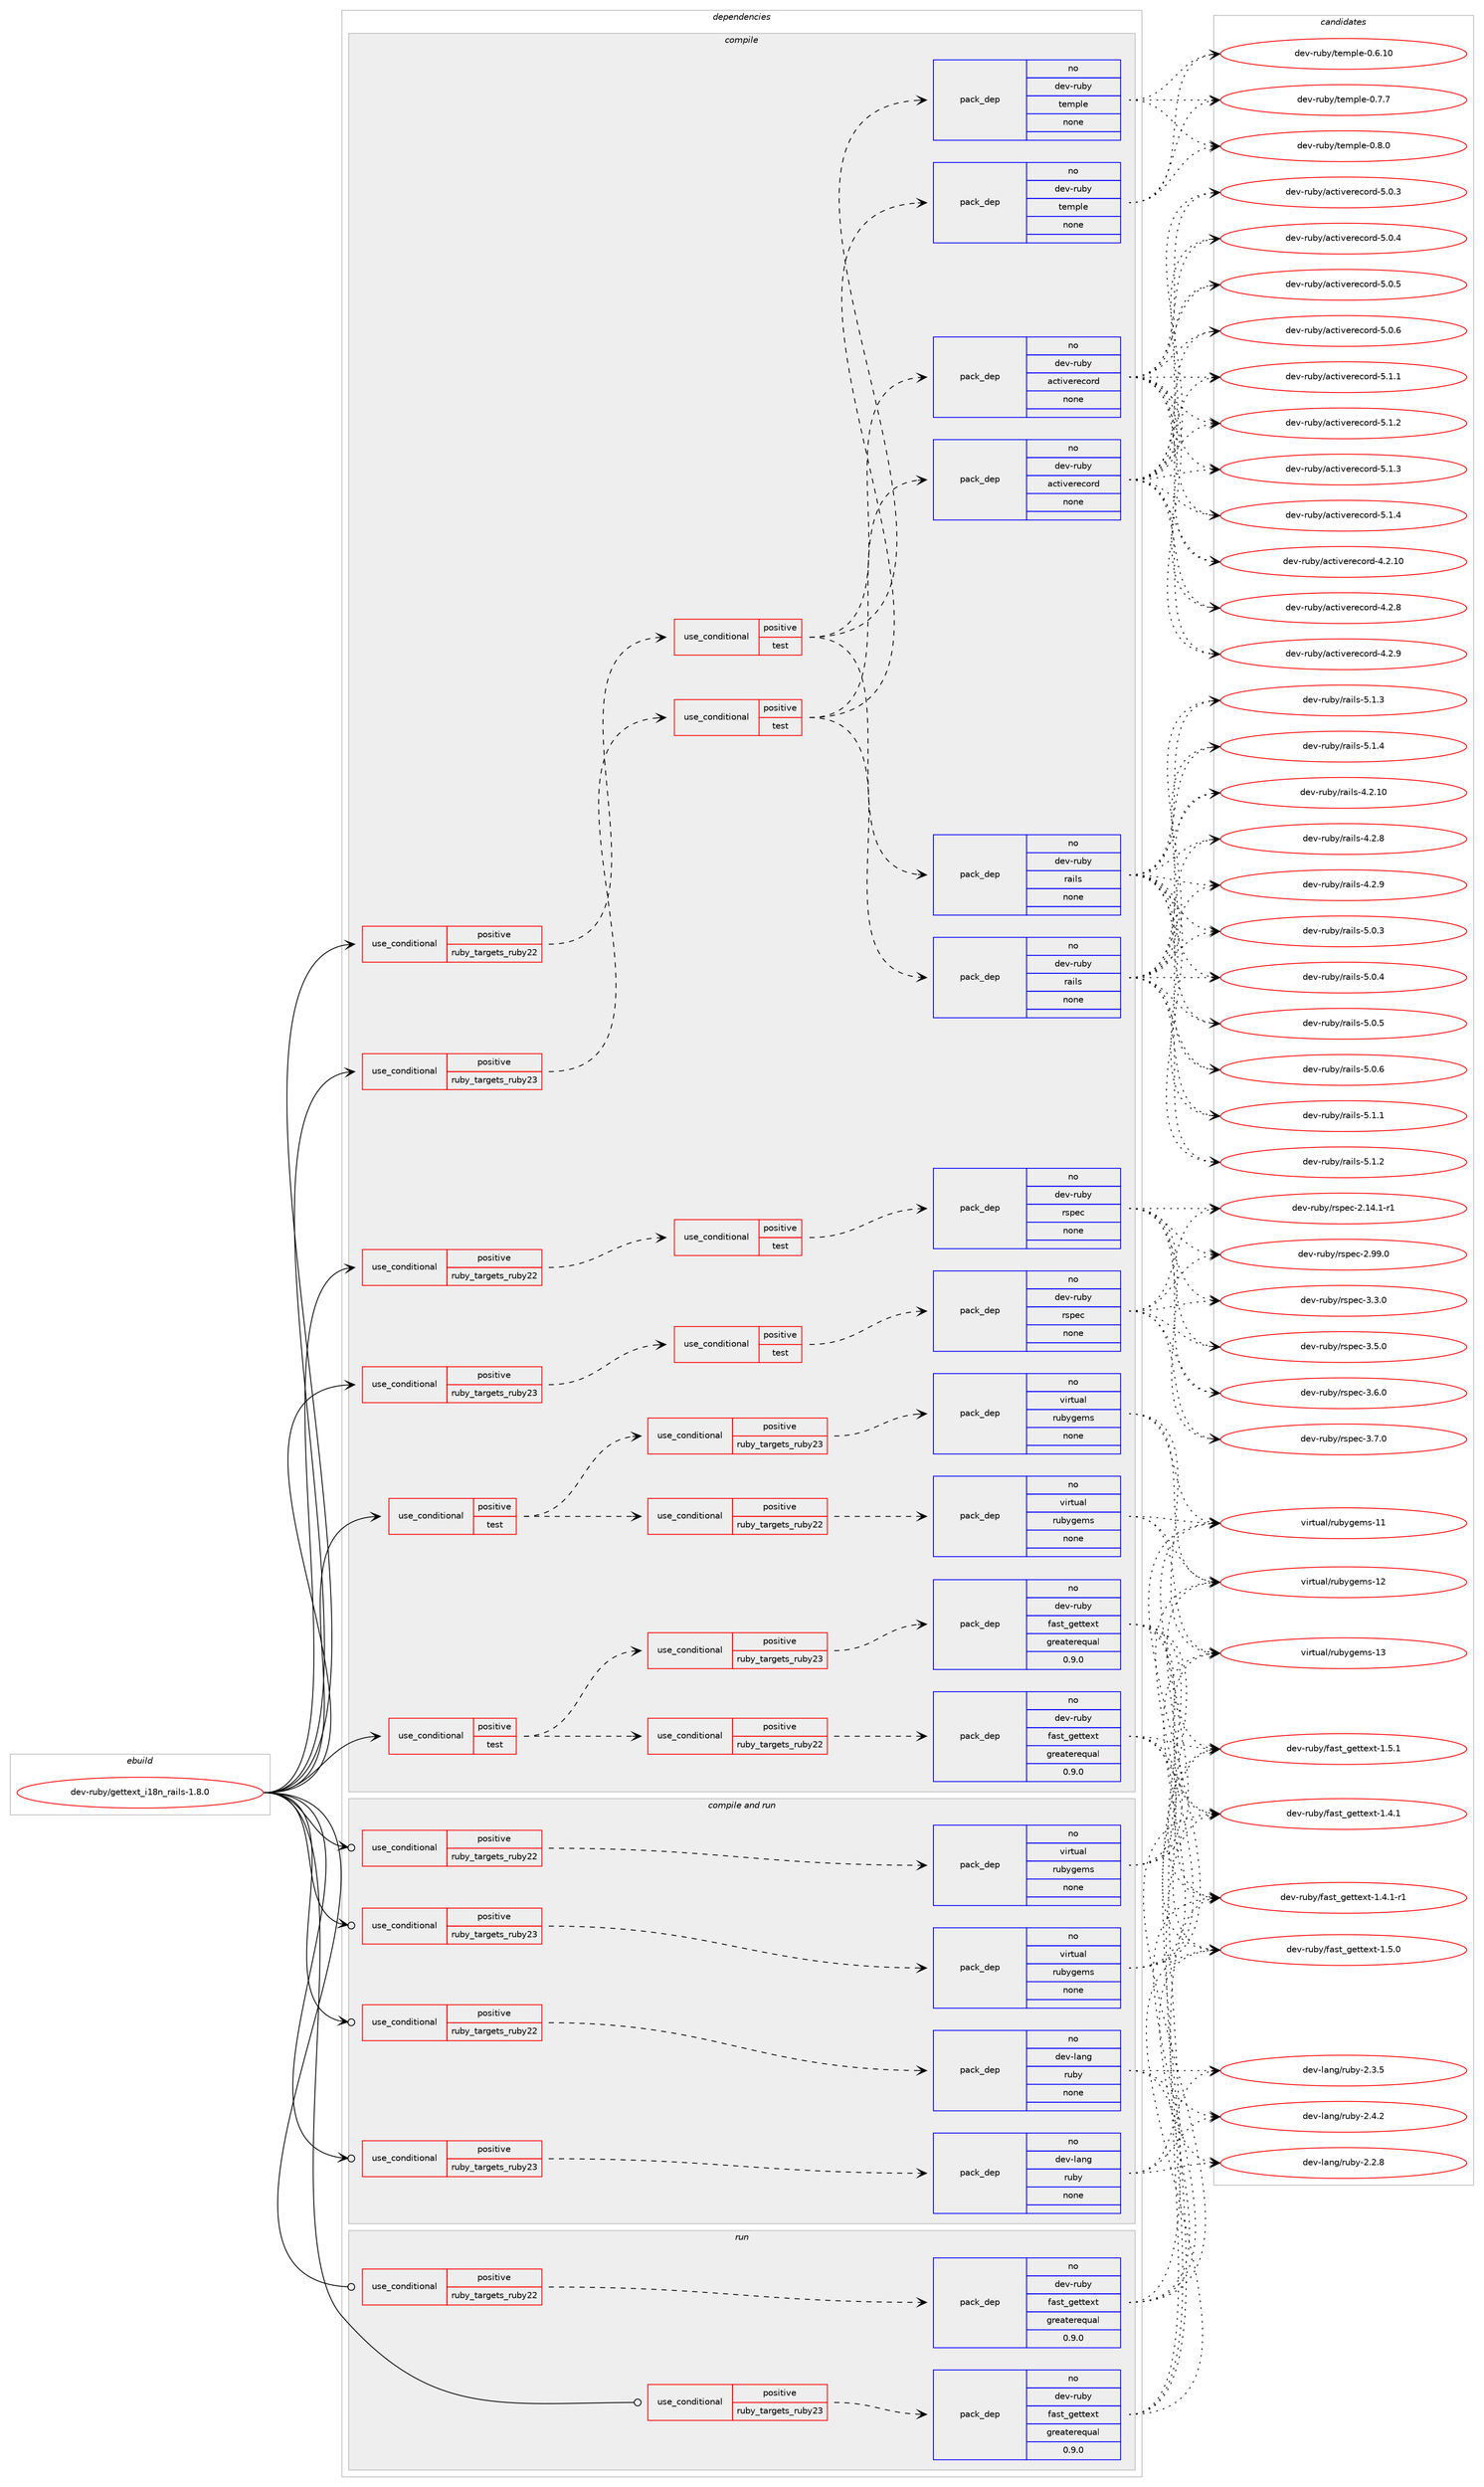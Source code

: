 digraph prolog {

# *************
# Graph options
# *************

newrank=true;
concentrate=true;
compound=true;
graph [rankdir=LR,fontname=Helvetica,fontsize=10,ranksep=1.5];#, ranksep=2.5, nodesep=0.2];
edge  [arrowhead=vee];
node  [fontname=Helvetica,fontsize=10];

# **********
# The ebuild
# **********

subgraph cluster_leftcol {
color=gray;
rank=same;
label=<<i>ebuild</i>>;
id [label="dev-ruby/gettext_i18n_rails-1.8.0", color=red, width=4, href="../dev-ruby/gettext_i18n_rails-1.8.0.svg"];
}

# ****************
# The dependencies
# ****************

subgraph cluster_midcol {
color=gray;
label=<<i>dependencies</i>>;
subgraph cluster_compile {
fillcolor="#eeeeee";
style=filled;
label=<<i>compile</i>>;
subgraph cond57666 {
dependency239882 [label=<<TABLE BORDER="0" CELLBORDER="1" CELLSPACING="0" CELLPADDING="4"><TR><TD ROWSPAN="3" CELLPADDING="10">use_conditional</TD></TR><TR><TD>positive</TD></TR><TR><TD>ruby_targets_ruby22</TD></TR></TABLE>>, shape=none, color=red];
subgraph cond57667 {
dependency239883 [label=<<TABLE BORDER="0" CELLBORDER="1" CELLSPACING="0" CELLPADDING="4"><TR><TD ROWSPAN="3" CELLPADDING="10">use_conditional</TD></TR><TR><TD>positive</TD></TR><TR><TD>test</TD></TR></TABLE>>, shape=none, color=red];
subgraph pack178139 {
dependency239884 [label=<<TABLE BORDER="0" CELLBORDER="1" CELLSPACING="0" CELLPADDING="4" WIDTH="220"><TR><TD ROWSPAN="6" CELLPADDING="30">pack_dep</TD></TR><TR><TD WIDTH="110">no</TD></TR><TR><TD>dev-ruby</TD></TR><TR><TD>rails</TD></TR><TR><TD>none</TD></TR><TR><TD></TD></TR></TABLE>>, shape=none, color=blue];
}
dependency239883:e -> dependency239884:w [weight=20,style="dashed",arrowhead="vee"];
subgraph pack178140 {
dependency239885 [label=<<TABLE BORDER="0" CELLBORDER="1" CELLSPACING="0" CELLPADDING="4" WIDTH="220"><TR><TD ROWSPAN="6" CELLPADDING="30">pack_dep</TD></TR><TR><TD WIDTH="110">no</TD></TR><TR><TD>dev-ruby</TD></TR><TR><TD>activerecord</TD></TR><TR><TD>none</TD></TR><TR><TD></TD></TR></TABLE>>, shape=none, color=blue];
}
dependency239883:e -> dependency239885:w [weight=20,style="dashed",arrowhead="vee"];
subgraph pack178141 {
dependency239886 [label=<<TABLE BORDER="0" CELLBORDER="1" CELLSPACING="0" CELLPADDING="4" WIDTH="220"><TR><TD ROWSPAN="6" CELLPADDING="30">pack_dep</TD></TR><TR><TD WIDTH="110">no</TD></TR><TR><TD>dev-ruby</TD></TR><TR><TD>temple</TD></TR><TR><TD>none</TD></TR><TR><TD></TD></TR></TABLE>>, shape=none, color=blue];
}
dependency239883:e -> dependency239886:w [weight=20,style="dashed",arrowhead="vee"];
}
dependency239882:e -> dependency239883:w [weight=20,style="dashed",arrowhead="vee"];
}
id:e -> dependency239882:w [weight=20,style="solid",arrowhead="vee"];
subgraph cond57668 {
dependency239887 [label=<<TABLE BORDER="0" CELLBORDER="1" CELLSPACING="0" CELLPADDING="4"><TR><TD ROWSPAN="3" CELLPADDING="10">use_conditional</TD></TR><TR><TD>positive</TD></TR><TR><TD>ruby_targets_ruby22</TD></TR></TABLE>>, shape=none, color=red];
subgraph cond57669 {
dependency239888 [label=<<TABLE BORDER="0" CELLBORDER="1" CELLSPACING="0" CELLPADDING="4"><TR><TD ROWSPAN="3" CELLPADDING="10">use_conditional</TD></TR><TR><TD>positive</TD></TR><TR><TD>test</TD></TR></TABLE>>, shape=none, color=red];
subgraph pack178142 {
dependency239889 [label=<<TABLE BORDER="0" CELLBORDER="1" CELLSPACING="0" CELLPADDING="4" WIDTH="220"><TR><TD ROWSPAN="6" CELLPADDING="30">pack_dep</TD></TR><TR><TD WIDTH="110">no</TD></TR><TR><TD>dev-ruby</TD></TR><TR><TD>rspec</TD></TR><TR><TD>none</TD></TR><TR><TD></TD></TR></TABLE>>, shape=none, color=blue];
}
dependency239888:e -> dependency239889:w [weight=20,style="dashed",arrowhead="vee"];
}
dependency239887:e -> dependency239888:w [weight=20,style="dashed",arrowhead="vee"];
}
id:e -> dependency239887:w [weight=20,style="solid",arrowhead="vee"];
subgraph cond57670 {
dependency239890 [label=<<TABLE BORDER="0" CELLBORDER="1" CELLSPACING="0" CELLPADDING="4"><TR><TD ROWSPAN="3" CELLPADDING="10">use_conditional</TD></TR><TR><TD>positive</TD></TR><TR><TD>ruby_targets_ruby23</TD></TR></TABLE>>, shape=none, color=red];
subgraph cond57671 {
dependency239891 [label=<<TABLE BORDER="0" CELLBORDER="1" CELLSPACING="0" CELLPADDING="4"><TR><TD ROWSPAN="3" CELLPADDING="10">use_conditional</TD></TR><TR><TD>positive</TD></TR><TR><TD>test</TD></TR></TABLE>>, shape=none, color=red];
subgraph pack178143 {
dependency239892 [label=<<TABLE BORDER="0" CELLBORDER="1" CELLSPACING="0" CELLPADDING="4" WIDTH="220"><TR><TD ROWSPAN="6" CELLPADDING="30">pack_dep</TD></TR><TR><TD WIDTH="110">no</TD></TR><TR><TD>dev-ruby</TD></TR><TR><TD>rails</TD></TR><TR><TD>none</TD></TR><TR><TD></TD></TR></TABLE>>, shape=none, color=blue];
}
dependency239891:e -> dependency239892:w [weight=20,style="dashed",arrowhead="vee"];
subgraph pack178144 {
dependency239893 [label=<<TABLE BORDER="0" CELLBORDER="1" CELLSPACING="0" CELLPADDING="4" WIDTH="220"><TR><TD ROWSPAN="6" CELLPADDING="30">pack_dep</TD></TR><TR><TD WIDTH="110">no</TD></TR><TR><TD>dev-ruby</TD></TR><TR><TD>activerecord</TD></TR><TR><TD>none</TD></TR><TR><TD></TD></TR></TABLE>>, shape=none, color=blue];
}
dependency239891:e -> dependency239893:w [weight=20,style="dashed",arrowhead="vee"];
subgraph pack178145 {
dependency239894 [label=<<TABLE BORDER="0" CELLBORDER="1" CELLSPACING="0" CELLPADDING="4" WIDTH="220"><TR><TD ROWSPAN="6" CELLPADDING="30">pack_dep</TD></TR><TR><TD WIDTH="110">no</TD></TR><TR><TD>dev-ruby</TD></TR><TR><TD>temple</TD></TR><TR><TD>none</TD></TR><TR><TD></TD></TR></TABLE>>, shape=none, color=blue];
}
dependency239891:e -> dependency239894:w [weight=20,style="dashed",arrowhead="vee"];
}
dependency239890:e -> dependency239891:w [weight=20,style="dashed",arrowhead="vee"];
}
id:e -> dependency239890:w [weight=20,style="solid",arrowhead="vee"];
subgraph cond57672 {
dependency239895 [label=<<TABLE BORDER="0" CELLBORDER="1" CELLSPACING="0" CELLPADDING="4"><TR><TD ROWSPAN="3" CELLPADDING="10">use_conditional</TD></TR><TR><TD>positive</TD></TR><TR><TD>ruby_targets_ruby23</TD></TR></TABLE>>, shape=none, color=red];
subgraph cond57673 {
dependency239896 [label=<<TABLE BORDER="0" CELLBORDER="1" CELLSPACING="0" CELLPADDING="4"><TR><TD ROWSPAN="3" CELLPADDING="10">use_conditional</TD></TR><TR><TD>positive</TD></TR><TR><TD>test</TD></TR></TABLE>>, shape=none, color=red];
subgraph pack178146 {
dependency239897 [label=<<TABLE BORDER="0" CELLBORDER="1" CELLSPACING="0" CELLPADDING="4" WIDTH="220"><TR><TD ROWSPAN="6" CELLPADDING="30">pack_dep</TD></TR><TR><TD WIDTH="110">no</TD></TR><TR><TD>dev-ruby</TD></TR><TR><TD>rspec</TD></TR><TR><TD>none</TD></TR><TR><TD></TD></TR></TABLE>>, shape=none, color=blue];
}
dependency239896:e -> dependency239897:w [weight=20,style="dashed",arrowhead="vee"];
}
dependency239895:e -> dependency239896:w [weight=20,style="dashed",arrowhead="vee"];
}
id:e -> dependency239895:w [weight=20,style="solid",arrowhead="vee"];
subgraph cond57674 {
dependency239898 [label=<<TABLE BORDER="0" CELLBORDER="1" CELLSPACING="0" CELLPADDING="4"><TR><TD ROWSPAN="3" CELLPADDING="10">use_conditional</TD></TR><TR><TD>positive</TD></TR><TR><TD>test</TD></TR></TABLE>>, shape=none, color=red];
subgraph cond57675 {
dependency239899 [label=<<TABLE BORDER="0" CELLBORDER="1" CELLSPACING="0" CELLPADDING="4"><TR><TD ROWSPAN="3" CELLPADDING="10">use_conditional</TD></TR><TR><TD>positive</TD></TR><TR><TD>ruby_targets_ruby22</TD></TR></TABLE>>, shape=none, color=red];
subgraph pack178147 {
dependency239900 [label=<<TABLE BORDER="0" CELLBORDER="1" CELLSPACING="0" CELLPADDING="4" WIDTH="220"><TR><TD ROWSPAN="6" CELLPADDING="30">pack_dep</TD></TR><TR><TD WIDTH="110">no</TD></TR><TR><TD>dev-ruby</TD></TR><TR><TD>fast_gettext</TD></TR><TR><TD>greaterequal</TD></TR><TR><TD>0.9.0</TD></TR></TABLE>>, shape=none, color=blue];
}
dependency239899:e -> dependency239900:w [weight=20,style="dashed",arrowhead="vee"];
}
dependency239898:e -> dependency239899:w [weight=20,style="dashed",arrowhead="vee"];
subgraph cond57676 {
dependency239901 [label=<<TABLE BORDER="0" CELLBORDER="1" CELLSPACING="0" CELLPADDING="4"><TR><TD ROWSPAN="3" CELLPADDING="10">use_conditional</TD></TR><TR><TD>positive</TD></TR><TR><TD>ruby_targets_ruby23</TD></TR></TABLE>>, shape=none, color=red];
subgraph pack178148 {
dependency239902 [label=<<TABLE BORDER="0" CELLBORDER="1" CELLSPACING="0" CELLPADDING="4" WIDTH="220"><TR><TD ROWSPAN="6" CELLPADDING="30">pack_dep</TD></TR><TR><TD WIDTH="110">no</TD></TR><TR><TD>dev-ruby</TD></TR><TR><TD>fast_gettext</TD></TR><TR><TD>greaterequal</TD></TR><TR><TD>0.9.0</TD></TR></TABLE>>, shape=none, color=blue];
}
dependency239901:e -> dependency239902:w [weight=20,style="dashed",arrowhead="vee"];
}
dependency239898:e -> dependency239901:w [weight=20,style="dashed",arrowhead="vee"];
}
id:e -> dependency239898:w [weight=20,style="solid",arrowhead="vee"];
subgraph cond57677 {
dependency239903 [label=<<TABLE BORDER="0" CELLBORDER="1" CELLSPACING="0" CELLPADDING="4"><TR><TD ROWSPAN="3" CELLPADDING="10">use_conditional</TD></TR><TR><TD>positive</TD></TR><TR><TD>test</TD></TR></TABLE>>, shape=none, color=red];
subgraph cond57678 {
dependency239904 [label=<<TABLE BORDER="0" CELLBORDER="1" CELLSPACING="0" CELLPADDING="4"><TR><TD ROWSPAN="3" CELLPADDING="10">use_conditional</TD></TR><TR><TD>positive</TD></TR><TR><TD>ruby_targets_ruby22</TD></TR></TABLE>>, shape=none, color=red];
subgraph pack178149 {
dependency239905 [label=<<TABLE BORDER="0" CELLBORDER="1" CELLSPACING="0" CELLPADDING="4" WIDTH="220"><TR><TD ROWSPAN="6" CELLPADDING="30">pack_dep</TD></TR><TR><TD WIDTH="110">no</TD></TR><TR><TD>virtual</TD></TR><TR><TD>rubygems</TD></TR><TR><TD>none</TD></TR><TR><TD></TD></TR></TABLE>>, shape=none, color=blue];
}
dependency239904:e -> dependency239905:w [weight=20,style="dashed",arrowhead="vee"];
}
dependency239903:e -> dependency239904:w [weight=20,style="dashed",arrowhead="vee"];
subgraph cond57679 {
dependency239906 [label=<<TABLE BORDER="0" CELLBORDER="1" CELLSPACING="0" CELLPADDING="4"><TR><TD ROWSPAN="3" CELLPADDING="10">use_conditional</TD></TR><TR><TD>positive</TD></TR><TR><TD>ruby_targets_ruby23</TD></TR></TABLE>>, shape=none, color=red];
subgraph pack178150 {
dependency239907 [label=<<TABLE BORDER="0" CELLBORDER="1" CELLSPACING="0" CELLPADDING="4" WIDTH="220"><TR><TD ROWSPAN="6" CELLPADDING="30">pack_dep</TD></TR><TR><TD WIDTH="110">no</TD></TR><TR><TD>virtual</TD></TR><TR><TD>rubygems</TD></TR><TR><TD>none</TD></TR><TR><TD></TD></TR></TABLE>>, shape=none, color=blue];
}
dependency239906:e -> dependency239907:w [weight=20,style="dashed",arrowhead="vee"];
}
dependency239903:e -> dependency239906:w [weight=20,style="dashed",arrowhead="vee"];
}
id:e -> dependency239903:w [weight=20,style="solid",arrowhead="vee"];
}
subgraph cluster_compileandrun {
fillcolor="#eeeeee";
style=filled;
label=<<i>compile and run</i>>;
subgraph cond57680 {
dependency239908 [label=<<TABLE BORDER="0" CELLBORDER="1" CELLSPACING="0" CELLPADDING="4"><TR><TD ROWSPAN="3" CELLPADDING="10">use_conditional</TD></TR><TR><TD>positive</TD></TR><TR><TD>ruby_targets_ruby22</TD></TR></TABLE>>, shape=none, color=red];
subgraph pack178151 {
dependency239909 [label=<<TABLE BORDER="0" CELLBORDER="1" CELLSPACING="0" CELLPADDING="4" WIDTH="220"><TR><TD ROWSPAN="6" CELLPADDING="30">pack_dep</TD></TR><TR><TD WIDTH="110">no</TD></TR><TR><TD>dev-lang</TD></TR><TR><TD>ruby</TD></TR><TR><TD>none</TD></TR><TR><TD></TD></TR></TABLE>>, shape=none, color=blue];
}
dependency239908:e -> dependency239909:w [weight=20,style="dashed",arrowhead="vee"];
}
id:e -> dependency239908:w [weight=20,style="solid",arrowhead="odotvee"];
subgraph cond57681 {
dependency239910 [label=<<TABLE BORDER="0" CELLBORDER="1" CELLSPACING="0" CELLPADDING="4"><TR><TD ROWSPAN="3" CELLPADDING="10">use_conditional</TD></TR><TR><TD>positive</TD></TR><TR><TD>ruby_targets_ruby22</TD></TR></TABLE>>, shape=none, color=red];
subgraph pack178152 {
dependency239911 [label=<<TABLE BORDER="0" CELLBORDER="1" CELLSPACING="0" CELLPADDING="4" WIDTH="220"><TR><TD ROWSPAN="6" CELLPADDING="30">pack_dep</TD></TR><TR><TD WIDTH="110">no</TD></TR><TR><TD>virtual</TD></TR><TR><TD>rubygems</TD></TR><TR><TD>none</TD></TR><TR><TD></TD></TR></TABLE>>, shape=none, color=blue];
}
dependency239910:e -> dependency239911:w [weight=20,style="dashed",arrowhead="vee"];
}
id:e -> dependency239910:w [weight=20,style="solid",arrowhead="odotvee"];
subgraph cond57682 {
dependency239912 [label=<<TABLE BORDER="0" CELLBORDER="1" CELLSPACING="0" CELLPADDING="4"><TR><TD ROWSPAN="3" CELLPADDING="10">use_conditional</TD></TR><TR><TD>positive</TD></TR><TR><TD>ruby_targets_ruby23</TD></TR></TABLE>>, shape=none, color=red];
subgraph pack178153 {
dependency239913 [label=<<TABLE BORDER="0" CELLBORDER="1" CELLSPACING="0" CELLPADDING="4" WIDTH="220"><TR><TD ROWSPAN="6" CELLPADDING="30">pack_dep</TD></TR><TR><TD WIDTH="110">no</TD></TR><TR><TD>dev-lang</TD></TR><TR><TD>ruby</TD></TR><TR><TD>none</TD></TR><TR><TD></TD></TR></TABLE>>, shape=none, color=blue];
}
dependency239912:e -> dependency239913:w [weight=20,style="dashed",arrowhead="vee"];
}
id:e -> dependency239912:w [weight=20,style="solid",arrowhead="odotvee"];
subgraph cond57683 {
dependency239914 [label=<<TABLE BORDER="0" CELLBORDER="1" CELLSPACING="0" CELLPADDING="4"><TR><TD ROWSPAN="3" CELLPADDING="10">use_conditional</TD></TR><TR><TD>positive</TD></TR><TR><TD>ruby_targets_ruby23</TD></TR></TABLE>>, shape=none, color=red];
subgraph pack178154 {
dependency239915 [label=<<TABLE BORDER="0" CELLBORDER="1" CELLSPACING="0" CELLPADDING="4" WIDTH="220"><TR><TD ROWSPAN="6" CELLPADDING="30">pack_dep</TD></TR><TR><TD WIDTH="110">no</TD></TR><TR><TD>virtual</TD></TR><TR><TD>rubygems</TD></TR><TR><TD>none</TD></TR><TR><TD></TD></TR></TABLE>>, shape=none, color=blue];
}
dependency239914:e -> dependency239915:w [weight=20,style="dashed",arrowhead="vee"];
}
id:e -> dependency239914:w [weight=20,style="solid",arrowhead="odotvee"];
}
subgraph cluster_run {
fillcolor="#eeeeee";
style=filled;
label=<<i>run</i>>;
subgraph cond57684 {
dependency239916 [label=<<TABLE BORDER="0" CELLBORDER="1" CELLSPACING="0" CELLPADDING="4"><TR><TD ROWSPAN="3" CELLPADDING="10">use_conditional</TD></TR><TR><TD>positive</TD></TR><TR><TD>ruby_targets_ruby22</TD></TR></TABLE>>, shape=none, color=red];
subgraph pack178155 {
dependency239917 [label=<<TABLE BORDER="0" CELLBORDER="1" CELLSPACING="0" CELLPADDING="4" WIDTH="220"><TR><TD ROWSPAN="6" CELLPADDING="30">pack_dep</TD></TR><TR><TD WIDTH="110">no</TD></TR><TR><TD>dev-ruby</TD></TR><TR><TD>fast_gettext</TD></TR><TR><TD>greaterequal</TD></TR><TR><TD>0.9.0</TD></TR></TABLE>>, shape=none, color=blue];
}
dependency239916:e -> dependency239917:w [weight=20,style="dashed",arrowhead="vee"];
}
id:e -> dependency239916:w [weight=20,style="solid",arrowhead="odot"];
subgraph cond57685 {
dependency239918 [label=<<TABLE BORDER="0" CELLBORDER="1" CELLSPACING="0" CELLPADDING="4"><TR><TD ROWSPAN="3" CELLPADDING="10">use_conditional</TD></TR><TR><TD>positive</TD></TR><TR><TD>ruby_targets_ruby23</TD></TR></TABLE>>, shape=none, color=red];
subgraph pack178156 {
dependency239919 [label=<<TABLE BORDER="0" CELLBORDER="1" CELLSPACING="0" CELLPADDING="4" WIDTH="220"><TR><TD ROWSPAN="6" CELLPADDING="30">pack_dep</TD></TR><TR><TD WIDTH="110">no</TD></TR><TR><TD>dev-ruby</TD></TR><TR><TD>fast_gettext</TD></TR><TR><TD>greaterequal</TD></TR><TR><TD>0.9.0</TD></TR></TABLE>>, shape=none, color=blue];
}
dependency239918:e -> dependency239919:w [weight=20,style="dashed",arrowhead="vee"];
}
id:e -> dependency239918:w [weight=20,style="solid",arrowhead="odot"];
}
}

# **************
# The candidates
# **************

subgraph cluster_choices {
rank=same;
color=gray;
label=<<i>candidates</i>>;

subgraph choice178139 {
color=black;
nodesep=1;
choice1001011184511411798121471149710510811545524650464948 [label="dev-ruby/rails-4.2.10", color=red, width=4,href="../dev-ruby/rails-4.2.10.svg"];
choice10010111845114117981214711497105108115455246504656 [label="dev-ruby/rails-4.2.8", color=red, width=4,href="../dev-ruby/rails-4.2.8.svg"];
choice10010111845114117981214711497105108115455246504657 [label="dev-ruby/rails-4.2.9", color=red, width=4,href="../dev-ruby/rails-4.2.9.svg"];
choice10010111845114117981214711497105108115455346484651 [label="dev-ruby/rails-5.0.3", color=red, width=4,href="../dev-ruby/rails-5.0.3.svg"];
choice10010111845114117981214711497105108115455346484652 [label="dev-ruby/rails-5.0.4", color=red, width=4,href="../dev-ruby/rails-5.0.4.svg"];
choice10010111845114117981214711497105108115455346484653 [label="dev-ruby/rails-5.0.5", color=red, width=4,href="../dev-ruby/rails-5.0.5.svg"];
choice10010111845114117981214711497105108115455346484654 [label="dev-ruby/rails-5.0.6", color=red, width=4,href="../dev-ruby/rails-5.0.6.svg"];
choice10010111845114117981214711497105108115455346494649 [label="dev-ruby/rails-5.1.1", color=red, width=4,href="../dev-ruby/rails-5.1.1.svg"];
choice10010111845114117981214711497105108115455346494650 [label="dev-ruby/rails-5.1.2", color=red, width=4,href="../dev-ruby/rails-5.1.2.svg"];
choice10010111845114117981214711497105108115455346494651 [label="dev-ruby/rails-5.1.3", color=red, width=4,href="../dev-ruby/rails-5.1.3.svg"];
choice10010111845114117981214711497105108115455346494652 [label="dev-ruby/rails-5.1.4", color=red, width=4,href="../dev-ruby/rails-5.1.4.svg"];
dependency239884:e -> choice1001011184511411798121471149710510811545524650464948:w [style=dotted,weight="100"];
dependency239884:e -> choice10010111845114117981214711497105108115455246504656:w [style=dotted,weight="100"];
dependency239884:e -> choice10010111845114117981214711497105108115455246504657:w [style=dotted,weight="100"];
dependency239884:e -> choice10010111845114117981214711497105108115455346484651:w [style=dotted,weight="100"];
dependency239884:e -> choice10010111845114117981214711497105108115455346484652:w [style=dotted,weight="100"];
dependency239884:e -> choice10010111845114117981214711497105108115455346484653:w [style=dotted,weight="100"];
dependency239884:e -> choice10010111845114117981214711497105108115455346484654:w [style=dotted,weight="100"];
dependency239884:e -> choice10010111845114117981214711497105108115455346494649:w [style=dotted,weight="100"];
dependency239884:e -> choice10010111845114117981214711497105108115455346494650:w [style=dotted,weight="100"];
dependency239884:e -> choice10010111845114117981214711497105108115455346494651:w [style=dotted,weight="100"];
dependency239884:e -> choice10010111845114117981214711497105108115455346494652:w [style=dotted,weight="100"];
}
subgraph choice178140 {
color=black;
nodesep=1;
choice10010111845114117981214797991161051181011141019911111410045524650464948 [label="dev-ruby/activerecord-4.2.10", color=red, width=4,href="../dev-ruby/activerecord-4.2.10.svg"];
choice100101118451141179812147979911610511810111410199111114100455246504656 [label="dev-ruby/activerecord-4.2.8", color=red, width=4,href="../dev-ruby/activerecord-4.2.8.svg"];
choice100101118451141179812147979911610511810111410199111114100455246504657 [label="dev-ruby/activerecord-4.2.9", color=red, width=4,href="../dev-ruby/activerecord-4.2.9.svg"];
choice100101118451141179812147979911610511810111410199111114100455346484651 [label="dev-ruby/activerecord-5.0.3", color=red, width=4,href="../dev-ruby/activerecord-5.0.3.svg"];
choice100101118451141179812147979911610511810111410199111114100455346484652 [label="dev-ruby/activerecord-5.0.4", color=red, width=4,href="../dev-ruby/activerecord-5.0.4.svg"];
choice100101118451141179812147979911610511810111410199111114100455346484653 [label="dev-ruby/activerecord-5.0.5", color=red, width=4,href="../dev-ruby/activerecord-5.0.5.svg"];
choice100101118451141179812147979911610511810111410199111114100455346484654 [label="dev-ruby/activerecord-5.0.6", color=red, width=4,href="../dev-ruby/activerecord-5.0.6.svg"];
choice100101118451141179812147979911610511810111410199111114100455346494649 [label="dev-ruby/activerecord-5.1.1", color=red, width=4,href="../dev-ruby/activerecord-5.1.1.svg"];
choice100101118451141179812147979911610511810111410199111114100455346494650 [label="dev-ruby/activerecord-5.1.2", color=red, width=4,href="../dev-ruby/activerecord-5.1.2.svg"];
choice100101118451141179812147979911610511810111410199111114100455346494651 [label="dev-ruby/activerecord-5.1.3", color=red, width=4,href="../dev-ruby/activerecord-5.1.3.svg"];
choice100101118451141179812147979911610511810111410199111114100455346494652 [label="dev-ruby/activerecord-5.1.4", color=red, width=4,href="../dev-ruby/activerecord-5.1.4.svg"];
dependency239885:e -> choice10010111845114117981214797991161051181011141019911111410045524650464948:w [style=dotted,weight="100"];
dependency239885:e -> choice100101118451141179812147979911610511810111410199111114100455246504656:w [style=dotted,weight="100"];
dependency239885:e -> choice100101118451141179812147979911610511810111410199111114100455246504657:w [style=dotted,weight="100"];
dependency239885:e -> choice100101118451141179812147979911610511810111410199111114100455346484651:w [style=dotted,weight="100"];
dependency239885:e -> choice100101118451141179812147979911610511810111410199111114100455346484652:w [style=dotted,weight="100"];
dependency239885:e -> choice100101118451141179812147979911610511810111410199111114100455346484653:w [style=dotted,weight="100"];
dependency239885:e -> choice100101118451141179812147979911610511810111410199111114100455346484654:w [style=dotted,weight="100"];
dependency239885:e -> choice100101118451141179812147979911610511810111410199111114100455346494649:w [style=dotted,weight="100"];
dependency239885:e -> choice100101118451141179812147979911610511810111410199111114100455346494650:w [style=dotted,weight="100"];
dependency239885:e -> choice100101118451141179812147979911610511810111410199111114100455346494651:w [style=dotted,weight="100"];
dependency239885:e -> choice100101118451141179812147979911610511810111410199111114100455346494652:w [style=dotted,weight="100"];
}
subgraph choice178141 {
color=black;
nodesep=1;
choice10010111845114117981214711610110911210810145484654464948 [label="dev-ruby/temple-0.6.10", color=red, width=4,href="../dev-ruby/temple-0.6.10.svg"];
choice100101118451141179812147116101109112108101454846554655 [label="dev-ruby/temple-0.7.7", color=red, width=4,href="../dev-ruby/temple-0.7.7.svg"];
choice100101118451141179812147116101109112108101454846564648 [label="dev-ruby/temple-0.8.0", color=red, width=4,href="../dev-ruby/temple-0.8.0.svg"];
dependency239886:e -> choice10010111845114117981214711610110911210810145484654464948:w [style=dotted,weight="100"];
dependency239886:e -> choice100101118451141179812147116101109112108101454846554655:w [style=dotted,weight="100"];
dependency239886:e -> choice100101118451141179812147116101109112108101454846564648:w [style=dotted,weight="100"];
}
subgraph choice178142 {
color=black;
nodesep=1;
choice10010111845114117981214711411511210199455046495246494511449 [label="dev-ruby/rspec-2.14.1-r1", color=red, width=4,href="../dev-ruby/rspec-2.14.1-r1.svg"];
choice1001011184511411798121471141151121019945504657574648 [label="dev-ruby/rspec-2.99.0", color=red, width=4,href="../dev-ruby/rspec-2.99.0.svg"];
choice10010111845114117981214711411511210199455146514648 [label="dev-ruby/rspec-3.3.0", color=red, width=4,href="../dev-ruby/rspec-3.3.0.svg"];
choice10010111845114117981214711411511210199455146534648 [label="dev-ruby/rspec-3.5.0", color=red, width=4,href="../dev-ruby/rspec-3.5.0.svg"];
choice10010111845114117981214711411511210199455146544648 [label="dev-ruby/rspec-3.6.0", color=red, width=4,href="../dev-ruby/rspec-3.6.0.svg"];
choice10010111845114117981214711411511210199455146554648 [label="dev-ruby/rspec-3.7.0", color=red, width=4,href="../dev-ruby/rspec-3.7.0.svg"];
dependency239889:e -> choice10010111845114117981214711411511210199455046495246494511449:w [style=dotted,weight="100"];
dependency239889:e -> choice1001011184511411798121471141151121019945504657574648:w [style=dotted,weight="100"];
dependency239889:e -> choice10010111845114117981214711411511210199455146514648:w [style=dotted,weight="100"];
dependency239889:e -> choice10010111845114117981214711411511210199455146534648:w [style=dotted,weight="100"];
dependency239889:e -> choice10010111845114117981214711411511210199455146544648:w [style=dotted,weight="100"];
dependency239889:e -> choice10010111845114117981214711411511210199455146554648:w [style=dotted,weight="100"];
}
subgraph choice178143 {
color=black;
nodesep=1;
choice1001011184511411798121471149710510811545524650464948 [label="dev-ruby/rails-4.2.10", color=red, width=4,href="../dev-ruby/rails-4.2.10.svg"];
choice10010111845114117981214711497105108115455246504656 [label="dev-ruby/rails-4.2.8", color=red, width=4,href="../dev-ruby/rails-4.2.8.svg"];
choice10010111845114117981214711497105108115455246504657 [label="dev-ruby/rails-4.2.9", color=red, width=4,href="../dev-ruby/rails-4.2.9.svg"];
choice10010111845114117981214711497105108115455346484651 [label="dev-ruby/rails-5.0.3", color=red, width=4,href="../dev-ruby/rails-5.0.3.svg"];
choice10010111845114117981214711497105108115455346484652 [label="dev-ruby/rails-5.0.4", color=red, width=4,href="../dev-ruby/rails-5.0.4.svg"];
choice10010111845114117981214711497105108115455346484653 [label="dev-ruby/rails-5.0.5", color=red, width=4,href="../dev-ruby/rails-5.0.5.svg"];
choice10010111845114117981214711497105108115455346484654 [label="dev-ruby/rails-5.0.6", color=red, width=4,href="../dev-ruby/rails-5.0.6.svg"];
choice10010111845114117981214711497105108115455346494649 [label="dev-ruby/rails-5.1.1", color=red, width=4,href="../dev-ruby/rails-5.1.1.svg"];
choice10010111845114117981214711497105108115455346494650 [label="dev-ruby/rails-5.1.2", color=red, width=4,href="../dev-ruby/rails-5.1.2.svg"];
choice10010111845114117981214711497105108115455346494651 [label="dev-ruby/rails-5.1.3", color=red, width=4,href="../dev-ruby/rails-5.1.3.svg"];
choice10010111845114117981214711497105108115455346494652 [label="dev-ruby/rails-5.1.4", color=red, width=4,href="../dev-ruby/rails-5.1.4.svg"];
dependency239892:e -> choice1001011184511411798121471149710510811545524650464948:w [style=dotted,weight="100"];
dependency239892:e -> choice10010111845114117981214711497105108115455246504656:w [style=dotted,weight="100"];
dependency239892:e -> choice10010111845114117981214711497105108115455246504657:w [style=dotted,weight="100"];
dependency239892:e -> choice10010111845114117981214711497105108115455346484651:w [style=dotted,weight="100"];
dependency239892:e -> choice10010111845114117981214711497105108115455346484652:w [style=dotted,weight="100"];
dependency239892:e -> choice10010111845114117981214711497105108115455346484653:w [style=dotted,weight="100"];
dependency239892:e -> choice10010111845114117981214711497105108115455346484654:w [style=dotted,weight="100"];
dependency239892:e -> choice10010111845114117981214711497105108115455346494649:w [style=dotted,weight="100"];
dependency239892:e -> choice10010111845114117981214711497105108115455346494650:w [style=dotted,weight="100"];
dependency239892:e -> choice10010111845114117981214711497105108115455346494651:w [style=dotted,weight="100"];
dependency239892:e -> choice10010111845114117981214711497105108115455346494652:w [style=dotted,weight="100"];
}
subgraph choice178144 {
color=black;
nodesep=1;
choice10010111845114117981214797991161051181011141019911111410045524650464948 [label="dev-ruby/activerecord-4.2.10", color=red, width=4,href="../dev-ruby/activerecord-4.2.10.svg"];
choice100101118451141179812147979911610511810111410199111114100455246504656 [label="dev-ruby/activerecord-4.2.8", color=red, width=4,href="../dev-ruby/activerecord-4.2.8.svg"];
choice100101118451141179812147979911610511810111410199111114100455246504657 [label="dev-ruby/activerecord-4.2.9", color=red, width=4,href="../dev-ruby/activerecord-4.2.9.svg"];
choice100101118451141179812147979911610511810111410199111114100455346484651 [label="dev-ruby/activerecord-5.0.3", color=red, width=4,href="../dev-ruby/activerecord-5.0.3.svg"];
choice100101118451141179812147979911610511810111410199111114100455346484652 [label="dev-ruby/activerecord-5.0.4", color=red, width=4,href="../dev-ruby/activerecord-5.0.4.svg"];
choice100101118451141179812147979911610511810111410199111114100455346484653 [label="dev-ruby/activerecord-5.0.5", color=red, width=4,href="../dev-ruby/activerecord-5.0.5.svg"];
choice100101118451141179812147979911610511810111410199111114100455346484654 [label="dev-ruby/activerecord-5.0.6", color=red, width=4,href="../dev-ruby/activerecord-5.0.6.svg"];
choice100101118451141179812147979911610511810111410199111114100455346494649 [label="dev-ruby/activerecord-5.1.1", color=red, width=4,href="../dev-ruby/activerecord-5.1.1.svg"];
choice100101118451141179812147979911610511810111410199111114100455346494650 [label="dev-ruby/activerecord-5.1.2", color=red, width=4,href="../dev-ruby/activerecord-5.1.2.svg"];
choice100101118451141179812147979911610511810111410199111114100455346494651 [label="dev-ruby/activerecord-5.1.3", color=red, width=4,href="../dev-ruby/activerecord-5.1.3.svg"];
choice100101118451141179812147979911610511810111410199111114100455346494652 [label="dev-ruby/activerecord-5.1.4", color=red, width=4,href="../dev-ruby/activerecord-5.1.4.svg"];
dependency239893:e -> choice10010111845114117981214797991161051181011141019911111410045524650464948:w [style=dotted,weight="100"];
dependency239893:e -> choice100101118451141179812147979911610511810111410199111114100455246504656:w [style=dotted,weight="100"];
dependency239893:e -> choice100101118451141179812147979911610511810111410199111114100455246504657:w [style=dotted,weight="100"];
dependency239893:e -> choice100101118451141179812147979911610511810111410199111114100455346484651:w [style=dotted,weight="100"];
dependency239893:e -> choice100101118451141179812147979911610511810111410199111114100455346484652:w [style=dotted,weight="100"];
dependency239893:e -> choice100101118451141179812147979911610511810111410199111114100455346484653:w [style=dotted,weight="100"];
dependency239893:e -> choice100101118451141179812147979911610511810111410199111114100455346484654:w [style=dotted,weight="100"];
dependency239893:e -> choice100101118451141179812147979911610511810111410199111114100455346494649:w [style=dotted,weight="100"];
dependency239893:e -> choice100101118451141179812147979911610511810111410199111114100455346494650:w [style=dotted,weight="100"];
dependency239893:e -> choice100101118451141179812147979911610511810111410199111114100455346494651:w [style=dotted,weight="100"];
dependency239893:e -> choice100101118451141179812147979911610511810111410199111114100455346494652:w [style=dotted,weight="100"];
}
subgraph choice178145 {
color=black;
nodesep=1;
choice10010111845114117981214711610110911210810145484654464948 [label="dev-ruby/temple-0.6.10", color=red, width=4,href="../dev-ruby/temple-0.6.10.svg"];
choice100101118451141179812147116101109112108101454846554655 [label="dev-ruby/temple-0.7.7", color=red, width=4,href="../dev-ruby/temple-0.7.7.svg"];
choice100101118451141179812147116101109112108101454846564648 [label="dev-ruby/temple-0.8.0", color=red, width=4,href="../dev-ruby/temple-0.8.0.svg"];
dependency239894:e -> choice10010111845114117981214711610110911210810145484654464948:w [style=dotted,weight="100"];
dependency239894:e -> choice100101118451141179812147116101109112108101454846554655:w [style=dotted,weight="100"];
dependency239894:e -> choice100101118451141179812147116101109112108101454846564648:w [style=dotted,weight="100"];
}
subgraph choice178146 {
color=black;
nodesep=1;
choice10010111845114117981214711411511210199455046495246494511449 [label="dev-ruby/rspec-2.14.1-r1", color=red, width=4,href="../dev-ruby/rspec-2.14.1-r1.svg"];
choice1001011184511411798121471141151121019945504657574648 [label="dev-ruby/rspec-2.99.0", color=red, width=4,href="../dev-ruby/rspec-2.99.0.svg"];
choice10010111845114117981214711411511210199455146514648 [label="dev-ruby/rspec-3.3.0", color=red, width=4,href="../dev-ruby/rspec-3.3.0.svg"];
choice10010111845114117981214711411511210199455146534648 [label="dev-ruby/rspec-3.5.0", color=red, width=4,href="../dev-ruby/rspec-3.5.0.svg"];
choice10010111845114117981214711411511210199455146544648 [label="dev-ruby/rspec-3.6.0", color=red, width=4,href="../dev-ruby/rspec-3.6.0.svg"];
choice10010111845114117981214711411511210199455146554648 [label="dev-ruby/rspec-3.7.0", color=red, width=4,href="../dev-ruby/rspec-3.7.0.svg"];
dependency239897:e -> choice10010111845114117981214711411511210199455046495246494511449:w [style=dotted,weight="100"];
dependency239897:e -> choice1001011184511411798121471141151121019945504657574648:w [style=dotted,weight="100"];
dependency239897:e -> choice10010111845114117981214711411511210199455146514648:w [style=dotted,weight="100"];
dependency239897:e -> choice10010111845114117981214711411511210199455146534648:w [style=dotted,weight="100"];
dependency239897:e -> choice10010111845114117981214711411511210199455146544648:w [style=dotted,weight="100"];
dependency239897:e -> choice10010111845114117981214711411511210199455146554648:w [style=dotted,weight="100"];
}
subgraph choice178147 {
color=black;
nodesep=1;
choice1001011184511411798121471029711511695103101116116101120116454946524649 [label="dev-ruby/fast_gettext-1.4.1", color=red, width=4,href="../dev-ruby/fast_gettext-1.4.1.svg"];
choice10010111845114117981214710297115116951031011161161011201164549465246494511449 [label="dev-ruby/fast_gettext-1.4.1-r1", color=red, width=4,href="../dev-ruby/fast_gettext-1.4.1-r1.svg"];
choice1001011184511411798121471029711511695103101116116101120116454946534648 [label="dev-ruby/fast_gettext-1.5.0", color=red, width=4,href="../dev-ruby/fast_gettext-1.5.0.svg"];
choice1001011184511411798121471029711511695103101116116101120116454946534649 [label="dev-ruby/fast_gettext-1.5.1", color=red, width=4,href="../dev-ruby/fast_gettext-1.5.1.svg"];
dependency239900:e -> choice1001011184511411798121471029711511695103101116116101120116454946524649:w [style=dotted,weight="100"];
dependency239900:e -> choice10010111845114117981214710297115116951031011161161011201164549465246494511449:w [style=dotted,weight="100"];
dependency239900:e -> choice1001011184511411798121471029711511695103101116116101120116454946534648:w [style=dotted,weight="100"];
dependency239900:e -> choice1001011184511411798121471029711511695103101116116101120116454946534649:w [style=dotted,weight="100"];
}
subgraph choice178148 {
color=black;
nodesep=1;
choice1001011184511411798121471029711511695103101116116101120116454946524649 [label="dev-ruby/fast_gettext-1.4.1", color=red, width=4,href="../dev-ruby/fast_gettext-1.4.1.svg"];
choice10010111845114117981214710297115116951031011161161011201164549465246494511449 [label="dev-ruby/fast_gettext-1.4.1-r1", color=red, width=4,href="../dev-ruby/fast_gettext-1.4.1-r1.svg"];
choice1001011184511411798121471029711511695103101116116101120116454946534648 [label="dev-ruby/fast_gettext-1.5.0", color=red, width=4,href="../dev-ruby/fast_gettext-1.5.0.svg"];
choice1001011184511411798121471029711511695103101116116101120116454946534649 [label="dev-ruby/fast_gettext-1.5.1", color=red, width=4,href="../dev-ruby/fast_gettext-1.5.1.svg"];
dependency239902:e -> choice1001011184511411798121471029711511695103101116116101120116454946524649:w [style=dotted,weight="100"];
dependency239902:e -> choice10010111845114117981214710297115116951031011161161011201164549465246494511449:w [style=dotted,weight="100"];
dependency239902:e -> choice1001011184511411798121471029711511695103101116116101120116454946534648:w [style=dotted,weight="100"];
dependency239902:e -> choice1001011184511411798121471029711511695103101116116101120116454946534649:w [style=dotted,weight="100"];
}
subgraph choice178149 {
color=black;
nodesep=1;
choice118105114116117971084711411798121103101109115454949 [label="virtual/rubygems-11", color=red, width=4,href="../virtual/rubygems-11.svg"];
choice118105114116117971084711411798121103101109115454950 [label="virtual/rubygems-12", color=red, width=4,href="../virtual/rubygems-12.svg"];
choice118105114116117971084711411798121103101109115454951 [label="virtual/rubygems-13", color=red, width=4,href="../virtual/rubygems-13.svg"];
dependency239905:e -> choice118105114116117971084711411798121103101109115454949:w [style=dotted,weight="100"];
dependency239905:e -> choice118105114116117971084711411798121103101109115454950:w [style=dotted,weight="100"];
dependency239905:e -> choice118105114116117971084711411798121103101109115454951:w [style=dotted,weight="100"];
}
subgraph choice178150 {
color=black;
nodesep=1;
choice118105114116117971084711411798121103101109115454949 [label="virtual/rubygems-11", color=red, width=4,href="../virtual/rubygems-11.svg"];
choice118105114116117971084711411798121103101109115454950 [label="virtual/rubygems-12", color=red, width=4,href="../virtual/rubygems-12.svg"];
choice118105114116117971084711411798121103101109115454951 [label="virtual/rubygems-13", color=red, width=4,href="../virtual/rubygems-13.svg"];
dependency239907:e -> choice118105114116117971084711411798121103101109115454949:w [style=dotted,weight="100"];
dependency239907:e -> choice118105114116117971084711411798121103101109115454950:w [style=dotted,weight="100"];
dependency239907:e -> choice118105114116117971084711411798121103101109115454951:w [style=dotted,weight="100"];
}
subgraph choice178151 {
color=black;
nodesep=1;
choice10010111845108971101034711411798121455046504656 [label="dev-lang/ruby-2.2.8", color=red, width=4,href="../dev-lang/ruby-2.2.8.svg"];
choice10010111845108971101034711411798121455046514653 [label="dev-lang/ruby-2.3.5", color=red, width=4,href="../dev-lang/ruby-2.3.5.svg"];
choice10010111845108971101034711411798121455046524650 [label="dev-lang/ruby-2.4.2", color=red, width=4,href="../dev-lang/ruby-2.4.2.svg"];
dependency239909:e -> choice10010111845108971101034711411798121455046504656:w [style=dotted,weight="100"];
dependency239909:e -> choice10010111845108971101034711411798121455046514653:w [style=dotted,weight="100"];
dependency239909:e -> choice10010111845108971101034711411798121455046524650:w [style=dotted,weight="100"];
}
subgraph choice178152 {
color=black;
nodesep=1;
choice118105114116117971084711411798121103101109115454949 [label="virtual/rubygems-11", color=red, width=4,href="../virtual/rubygems-11.svg"];
choice118105114116117971084711411798121103101109115454950 [label="virtual/rubygems-12", color=red, width=4,href="../virtual/rubygems-12.svg"];
choice118105114116117971084711411798121103101109115454951 [label="virtual/rubygems-13", color=red, width=4,href="../virtual/rubygems-13.svg"];
dependency239911:e -> choice118105114116117971084711411798121103101109115454949:w [style=dotted,weight="100"];
dependency239911:e -> choice118105114116117971084711411798121103101109115454950:w [style=dotted,weight="100"];
dependency239911:e -> choice118105114116117971084711411798121103101109115454951:w [style=dotted,weight="100"];
}
subgraph choice178153 {
color=black;
nodesep=1;
choice10010111845108971101034711411798121455046504656 [label="dev-lang/ruby-2.2.8", color=red, width=4,href="../dev-lang/ruby-2.2.8.svg"];
choice10010111845108971101034711411798121455046514653 [label="dev-lang/ruby-2.3.5", color=red, width=4,href="../dev-lang/ruby-2.3.5.svg"];
choice10010111845108971101034711411798121455046524650 [label="dev-lang/ruby-2.4.2", color=red, width=4,href="../dev-lang/ruby-2.4.2.svg"];
dependency239913:e -> choice10010111845108971101034711411798121455046504656:w [style=dotted,weight="100"];
dependency239913:e -> choice10010111845108971101034711411798121455046514653:w [style=dotted,weight="100"];
dependency239913:e -> choice10010111845108971101034711411798121455046524650:w [style=dotted,weight="100"];
}
subgraph choice178154 {
color=black;
nodesep=1;
choice118105114116117971084711411798121103101109115454949 [label="virtual/rubygems-11", color=red, width=4,href="../virtual/rubygems-11.svg"];
choice118105114116117971084711411798121103101109115454950 [label="virtual/rubygems-12", color=red, width=4,href="../virtual/rubygems-12.svg"];
choice118105114116117971084711411798121103101109115454951 [label="virtual/rubygems-13", color=red, width=4,href="../virtual/rubygems-13.svg"];
dependency239915:e -> choice118105114116117971084711411798121103101109115454949:w [style=dotted,weight="100"];
dependency239915:e -> choice118105114116117971084711411798121103101109115454950:w [style=dotted,weight="100"];
dependency239915:e -> choice118105114116117971084711411798121103101109115454951:w [style=dotted,weight="100"];
}
subgraph choice178155 {
color=black;
nodesep=1;
choice1001011184511411798121471029711511695103101116116101120116454946524649 [label="dev-ruby/fast_gettext-1.4.1", color=red, width=4,href="../dev-ruby/fast_gettext-1.4.1.svg"];
choice10010111845114117981214710297115116951031011161161011201164549465246494511449 [label="dev-ruby/fast_gettext-1.4.1-r1", color=red, width=4,href="../dev-ruby/fast_gettext-1.4.1-r1.svg"];
choice1001011184511411798121471029711511695103101116116101120116454946534648 [label="dev-ruby/fast_gettext-1.5.0", color=red, width=4,href="../dev-ruby/fast_gettext-1.5.0.svg"];
choice1001011184511411798121471029711511695103101116116101120116454946534649 [label="dev-ruby/fast_gettext-1.5.1", color=red, width=4,href="../dev-ruby/fast_gettext-1.5.1.svg"];
dependency239917:e -> choice1001011184511411798121471029711511695103101116116101120116454946524649:w [style=dotted,weight="100"];
dependency239917:e -> choice10010111845114117981214710297115116951031011161161011201164549465246494511449:w [style=dotted,weight="100"];
dependency239917:e -> choice1001011184511411798121471029711511695103101116116101120116454946534648:w [style=dotted,weight="100"];
dependency239917:e -> choice1001011184511411798121471029711511695103101116116101120116454946534649:w [style=dotted,weight="100"];
}
subgraph choice178156 {
color=black;
nodesep=1;
choice1001011184511411798121471029711511695103101116116101120116454946524649 [label="dev-ruby/fast_gettext-1.4.1", color=red, width=4,href="../dev-ruby/fast_gettext-1.4.1.svg"];
choice10010111845114117981214710297115116951031011161161011201164549465246494511449 [label="dev-ruby/fast_gettext-1.4.1-r1", color=red, width=4,href="../dev-ruby/fast_gettext-1.4.1-r1.svg"];
choice1001011184511411798121471029711511695103101116116101120116454946534648 [label="dev-ruby/fast_gettext-1.5.0", color=red, width=4,href="../dev-ruby/fast_gettext-1.5.0.svg"];
choice1001011184511411798121471029711511695103101116116101120116454946534649 [label="dev-ruby/fast_gettext-1.5.1", color=red, width=4,href="../dev-ruby/fast_gettext-1.5.1.svg"];
dependency239919:e -> choice1001011184511411798121471029711511695103101116116101120116454946524649:w [style=dotted,weight="100"];
dependency239919:e -> choice10010111845114117981214710297115116951031011161161011201164549465246494511449:w [style=dotted,weight="100"];
dependency239919:e -> choice1001011184511411798121471029711511695103101116116101120116454946534648:w [style=dotted,weight="100"];
dependency239919:e -> choice1001011184511411798121471029711511695103101116116101120116454946534649:w [style=dotted,weight="100"];
}
}

}

